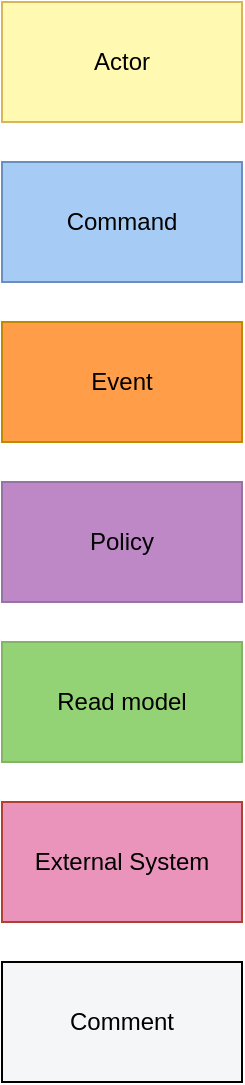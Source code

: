 <mxfile version="22.1.3" type="device">
  <diagram name="Страница — 1" id="EIuL48LAk6W-UodjuBAX">
    <mxGraphModel dx="956" dy="520" grid="1" gridSize="10" guides="1" tooltips="1" connect="1" arrows="1" fold="1" page="1" pageScale="1" pageWidth="827" pageHeight="1169" math="0" shadow="0">
      <root>
        <mxCell id="0" />
        <mxCell id="1" parent="0" />
        <mxCell id="MikG4YNewmSnIjtrSvaZ-1" value="Actor" style="rounded=0;whiteSpace=wrap;html=1;fillColor=#fff9b1;fillStyle=auto;strokeColor=#d6b656;" vertex="1" parent="1">
          <mxGeometry y="300" width="120" height="60" as="geometry" />
        </mxCell>
        <mxCell id="MikG4YNewmSnIjtrSvaZ-2" value="Command" style="rounded=0;whiteSpace=wrap;html=1;fillColor=#a6ccf5;strokeColor=#6c8ebf;" vertex="1" parent="1">
          <mxGeometry y="380" width="120" height="60" as="geometry" />
        </mxCell>
        <mxCell id="MikG4YNewmSnIjtrSvaZ-3" value="Event" style="rounded=0;whiteSpace=wrap;html=1;fillColor=#ff9d48;strokeColor=#BF8A00;" vertex="1" parent="1">
          <mxGeometry y="460" width="120" height="60" as="geometry" />
        </mxCell>
        <mxCell id="MikG4YNewmSnIjtrSvaZ-4" value="Policy" style="rounded=0;whiteSpace=wrap;html=1;fillColor=#be88c7;strokeColor=#9673a6;" vertex="1" parent="1">
          <mxGeometry y="540" width="120" height="60" as="geometry" />
        </mxCell>
        <mxCell id="MikG4YNewmSnIjtrSvaZ-5" value="Read model" style="rounded=0;whiteSpace=wrap;html=1;fillColor=#93d275;strokeColor=#82b366;" vertex="1" parent="1">
          <mxGeometry y="620" width="120" height="60" as="geometry" />
        </mxCell>
        <mxCell id="MikG4YNewmSnIjtrSvaZ-6" value="External System" style="rounded=0;whiteSpace=wrap;html=1;fillColor=#ea94bb;strokeColor=#ae4132;" vertex="1" parent="1">
          <mxGeometry y="700" width="120" height="60" as="geometry" />
        </mxCell>
        <mxCell id="MikG4YNewmSnIjtrSvaZ-7" value="Comment" style="rounded=0;whiteSpace=wrap;html=1;fillColor=#f5f6f8;" vertex="1" parent="1">
          <mxGeometry y="780" width="120" height="60" as="geometry" />
        </mxCell>
      </root>
    </mxGraphModel>
  </diagram>
</mxfile>
